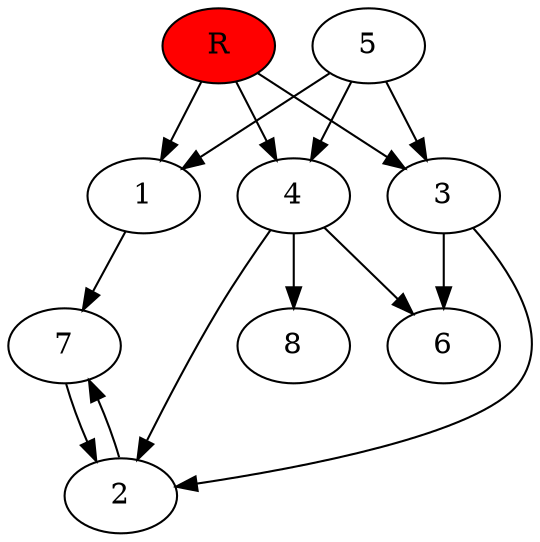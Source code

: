 digraph prb25819 {
	1
	2
	3
	4
	5
	6
	7
	8
	R [fillcolor="#ff0000" style=filled]
	1 -> 7
	2 -> 7
	3 -> 2
	3 -> 6
	4 -> 2
	4 -> 6
	4 -> 8
	5 -> 1
	5 -> 3
	5 -> 4
	7 -> 2
	R -> 1
	R -> 3
	R -> 4
}
